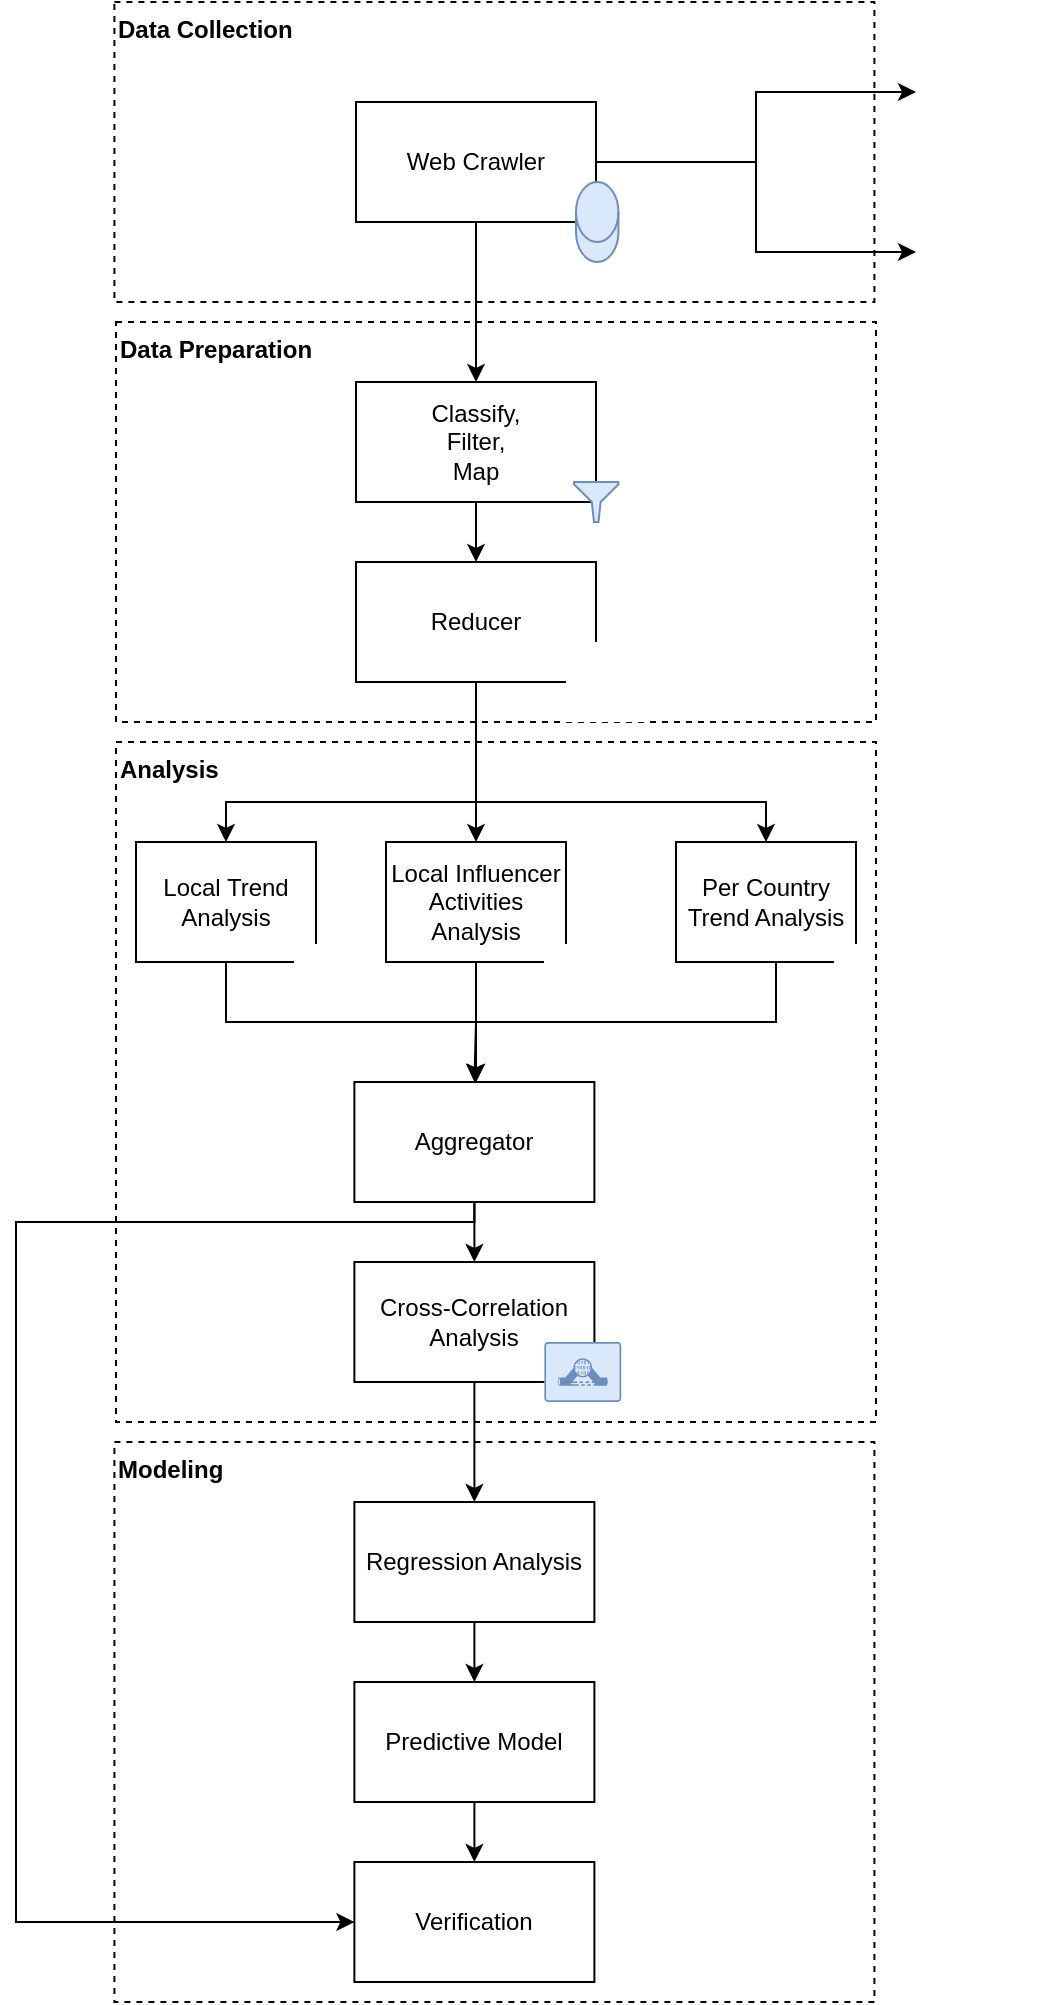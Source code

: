 <mxfile version="15.0.4" type="github"><diagram id="tHwyry5M2sbOU5c_TSdc" name="Page-1"><mxGraphModel dx="782" dy="436" grid="1" gridSize="10" guides="1" tooltips="1" connect="1" arrows="1" fold="1" page="1" pageScale="1" pageWidth="850" pageHeight="1100" math="0" shadow="0"><root><mxCell id="0"/><mxCell id="1" parent="0"/><mxCell id="-B3HgbfN-c5jEFYy5dRP-27" value="Analysis" style="rounded=0;whiteSpace=wrap;html=1;fillColor=none;dashed=1;align=left;verticalAlign=top;fontStyle=1" vertex="1" parent="1"><mxGeometry x="180" y="450" width="380" height="340" as="geometry"/></mxCell><mxCell id="-B3HgbfN-c5jEFYy5dRP-30" value="Modeling" style="rounded=0;whiteSpace=wrap;html=1;fillColor=none;dashed=1;align=left;verticalAlign=top;fontStyle=1" vertex="1" parent="1"><mxGeometry x="179.2" y="800" width="380" height="280" as="geometry"/></mxCell><mxCell id="-B3HgbfN-c5jEFYy5dRP-25" value="Data Preparation" style="rounded=0;whiteSpace=wrap;html=1;fillColor=none;dashed=1;align=left;verticalAlign=top;fontStyle=1" vertex="1" parent="1"><mxGeometry x="180" y="240" width="380" height="200" as="geometry"/></mxCell><mxCell id="-B3HgbfN-c5jEFYy5dRP-24" value="Data Collection" style="rounded=0;whiteSpace=wrap;html=1;fillColor=none;dashed=1;align=left;verticalAlign=top;fontStyle=1" vertex="1" parent="1"><mxGeometry x="179.2" y="80" width="380" height="150" as="geometry"/></mxCell><mxCell id="-B3HgbfN-c5jEFYy5dRP-29" value="" style="edgeStyle=orthogonalEdgeStyle;rounded=0;orthogonalLoop=1;jettySize=auto;html=1;" edge="1" parent="1" source="-B3HgbfN-c5jEFYy5dRP-38" target="-B3HgbfN-c5jEFYy5dRP-28"><mxGeometry relative="1" as="geometry"/></mxCell><mxCell id="-B3HgbfN-c5jEFYy5dRP-39" style="edgeStyle=orthogonalEdgeStyle;rounded=0;orthogonalLoop=1;jettySize=auto;html=1;" edge="1" parent="1" source="-B3HgbfN-c5jEFYy5dRP-21" target="-B3HgbfN-c5jEFYy5dRP-38"><mxGeometry relative="1" as="geometry"/></mxCell><mxCell id="-B3HgbfN-c5jEFYy5dRP-21" value="Cross-Correlation Analysis" style="rounded=0;whiteSpace=wrap;html=1;" vertex="1" parent="1"><mxGeometry x="299.2" y="710" width="120" height="60" as="geometry"/></mxCell><mxCell id="-B3HgbfN-c5jEFYy5dRP-4" style="edgeStyle=orthogonalEdgeStyle;rounded=0;orthogonalLoop=1;jettySize=auto;html=1;" edge="1" parent="1" source="-B3HgbfN-c5jEFYy5dRP-1" target="-B3HgbfN-c5jEFYy5dRP-2"><mxGeometry relative="1" as="geometry"/></mxCell><mxCell id="-B3HgbfN-c5jEFYy5dRP-5" style="edgeStyle=orthogonalEdgeStyle;rounded=0;orthogonalLoop=1;jettySize=auto;html=1;" edge="1" parent="1" source="-B3HgbfN-c5jEFYy5dRP-1" target="-B3HgbfN-c5jEFYy5dRP-3"><mxGeometry relative="1" as="geometry"/></mxCell><mxCell id="-B3HgbfN-c5jEFYy5dRP-9" value="" style="edgeStyle=orthogonalEdgeStyle;rounded=0;orthogonalLoop=1;jettySize=auto;html=1;" edge="1" parent="1" source="-B3HgbfN-c5jEFYy5dRP-1" target="-B3HgbfN-c5jEFYy5dRP-8"><mxGeometry relative="1" as="geometry"/></mxCell><mxCell id="-B3HgbfN-c5jEFYy5dRP-1" value="Web Crawler" style="rounded=0;whiteSpace=wrap;html=1;" vertex="1" parent="1"><mxGeometry x="300" y="130" width="120" height="60" as="geometry"/></mxCell><mxCell id="-B3HgbfN-c5jEFYy5dRP-2" value="" style="shape=image;verticalLabelPosition=bottom;labelBackgroundColor=#ffffff;verticalAlign=top;aspect=fixed;imageAspect=0;image=https://upload.wikimedia.org/wikipedia/commons/thumb/e/e7/Instagram_logo_2016.svg/768px-Instagram_logo_2016.svg.png;" vertex="1" parent="1"><mxGeometry x="580" y="90" width="70" height="70" as="geometry"/></mxCell><mxCell id="-B3HgbfN-c5jEFYy5dRP-3" value="" style="shape=image;verticalLabelPosition=bottom;labelBackgroundColor=#ffffff;verticalAlign=top;aspect=fixed;imageAspect=0;image=https://w7.pngwing.com/pngs/51/461/png-transparent-red-and-white-monster-illustration-computer-icons-sina-weibo-logo-weibo-miscellaneous-smile-red-thumbnail.png;" vertex="1" parent="1"><mxGeometry x="580" y="170" width="70" height="70" as="geometry"/></mxCell><mxCell id="-B3HgbfN-c5jEFYy5dRP-14" value="" style="edgeStyle=orthogonalEdgeStyle;rounded=0;orthogonalLoop=1;jettySize=auto;html=1;" edge="1" parent="1" source="-B3HgbfN-c5jEFYy5dRP-8" target="-B3HgbfN-c5jEFYy5dRP-13"><mxGeometry relative="1" as="geometry"/></mxCell><mxCell id="-B3HgbfN-c5jEFYy5dRP-8" value="Classify,&lt;br&gt;Filter,&lt;br&gt;Map" style="rounded=0;whiteSpace=wrap;html=1;" vertex="1" parent="1"><mxGeometry x="300" y="270" width="120" height="60" as="geometry"/></mxCell><mxCell id="-B3HgbfN-c5jEFYy5dRP-11" value="" style="aspect=fixed;pointerEvents=1;shadow=0;dashed=0;html=1;strokeColor=#6c8ebf;labelPosition=center;verticalLabelPosition=bottom;verticalAlign=top;align=center;fillColor=#dae8fc;shape=mxgraph.mscae.enterprise.filter" vertex="1" parent="1"><mxGeometry x="409" y="320" width="22.22" height="20" as="geometry"/></mxCell><mxCell id="-B3HgbfN-c5jEFYy5dRP-12" value="" style="shape=cylinder3;whiteSpace=wrap;html=1;boundedLbl=1;backgroundOutline=1;size=15;fillColor=#dae8fc;strokeColor=#6c8ebf;" vertex="1" parent="1"><mxGeometry x="410" y="170" width="21.22" height="40" as="geometry"/></mxCell><mxCell id="-B3HgbfN-c5jEFYy5dRP-17" value="" style="edgeStyle=orthogonalEdgeStyle;rounded=0;orthogonalLoop=1;jettySize=auto;html=1;" edge="1" parent="1" source="-B3HgbfN-c5jEFYy5dRP-13" target="-B3HgbfN-c5jEFYy5dRP-16"><mxGeometry relative="1" as="geometry"/></mxCell><mxCell id="-B3HgbfN-c5jEFYy5dRP-34" style="edgeStyle=orthogonalEdgeStyle;rounded=0;orthogonalLoop=1;jettySize=auto;html=1;entryX=0;entryY=0.5;entryDx=0;entryDy=0;" edge="1" parent="1" source="-B3HgbfN-c5jEFYy5dRP-53" target="-B3HgbfN-c5jEFYy5dRP-32"><mxGeometry relative="1" as="geometry"><Array as="points"><mxPoint x="359" y="690"/><mxPoint x="130" y="690"/><mxPoint x="130" y="1040"/></Array></mxGeometry></mxCell><mxCell id="-B3HgbfN-c5jEFYy5dRP-48" style="edgeStyle=orthogonalEdgeStyle;rounded=0;orthogonalLoop=1;jettySize=auto;html=1;" edge="1" parent="1" source="-B3HgbfN-c5jEFYy5dRP-13" target="-B3HgbfN-c5jEFYy5dRP-46"><mxGeometry relative="1" as="geometry"><Array as="points"><mxPoint x="360" y="480"/><mxPoint x="235" y="480"/></Array></mxGeometry></mxCell><mxCell id="-B3HgbfN-c5jEFYy5dRP-49" style="edgeStyle=orthogonalEdgeStyle;rounded=0;orthogonalLoop=1;jettySize=auto;html=1;" edge="1" parent="1" source="-B3HgbfN-c5jEFYy5dRP-13" target="-B3HgbfN-c5jEFYy5dRP-43"><mxGeometry relative="1" as="geometry"><Array as="points"><mxPoint x="360" y="480"/><mxPoint x="505" y="480"/></Array></mxGeometry></mxCell><mxCell id="-B3HgbfN-c5jEFYy5dRP-13" value="Reducer" style="rounded=0;whiteSpace=wrap;html=1;" vertex="1" parent="1"><mxGeometry x="300" y="360" width="120" height="60" as="geometry"/></mxCell><mxCell id="-B3HgbfN-c5jEFYy5dRP-15" value="" style="shape=image;html=1;verticalAlign=top;verticalLabelPosition=bottom;labelBackgroundColor=#ffffff;imageAspect=0;aspect=fixed;image=https://cdn3.iconfinder.com/data/icons/internet-relative/200/Sort-128.png;imageBackground=#ffffff;" vertex="1" parent="1"><mxGeometry x="405" y="400" width="40" height="40" as="geometry"/></mxCell><mxCell id="-B3HgbfN-c5jEFYy5dRP-22" value="" style="edgeStyle=orthogonalEdgeStyle;rounded=0;orthogonalLoop=1;jettySize=auto;html=1;" edge="1" parent="1" source="-B3HgbfN-c5jEFYy5dRP-16" target="-B3HgbfN-c5jEFYy5dRP-53"><mxGeometry relative="1" as="geometry"/></mxCell><mxCell id="-B3HgbfN-c5jEFYy5dRP-19" value="" style="points=[[0.015,0.015,0],[0.985,0.015,0],[0.985,0.985,0],[0.015,0.985,0],[0.25,0,0],[0.5,0,0],[0.75,0,0],[1,0.25,0],[1,0.5,0],[1,0.75,0],[0.75,1,0],[0.5,1,0],[0.25,1,0],[0,0.75,0],[0,0.5,0],[0,0.25,0]];verticalLabelPosition=bottom;html=1;verticalAlign=top;aspect=fixed;align=center;pointerEvents=1;shape=mxgraph.cisco19.rect;prIcon=analysis_correlation;fillColor=#dae8fc;strokeColor=#6c8ebf;" vertex="1" parent="1"><mxGeometry x="394.2" y="750" width="38.4" height="30" as="geometry"/></mxCell><mxCell id="-B3HgbfN-c5jEFYy5dRP-33" value="" style="edgeStyle=orthogonalEdgeStyle;rounded=0;orthogonalLoop=1;jettySize=auto;html=1;" edge="1" parent="1" source="-B3HgbfN-c5jEFYy5dRP-28" target="-B3HgbfN-c5jEFYy5dRP-32"><mxGeometry relative="1" as="geometry"/></mxCell><mxCell id="-B3HgbfN-c5jEFYy5dRP-28" value="Predictive Model" style="rounded=0;whiteSpace=wrap;html=1;" vertex="1" parent="1"><mxGeometry x="299.2" y="920" width="120" height="60" as="geometry"/></mxCell><mxCell id="-B3HgbfN-c5jEFYy5dRP-32" value="Verification" style="rounded=0;whiteSpace=wrap;html=1;" vertex="1" parent="1"><mxGeometry x="299.2" y="1010" width="120" height="60" as="geometry"/></mxCell><mxCell id="-B3HgbfN-c5jEFYy5dRP-38" value="Regression Analysis" style="rounded=0;whiteSpace=wrap;html=1;" vertex="1" parent="1"><mxGeometry x="299.2" y="830" width="120" height="60" as="geometry"/></mxCell><mxCell id="-B3HgbfN-c5jEFYy5dRP-41" value="" style="group" vertex="1" connectable="0" parent="1"><mxGeometry x="315" y="500" width="95" height="67" as="geometry"/></mxCell><mxCell id="-B3HgbfN-c5jEFYy5dRP-16" value="Local Influencer Activities Analysis" style="rounded=0;whiteSpace=wrap;html=1;" vertex="1" parent="-B3HgbfN-c5jEFYy5dRP-41"><mxGeometry width="90" height="60" as="geometry"/></mxCell><mxCell id="-B3HgbfN-c5jEFYy5dRP-18" value="" style="shape=image;html=1;verticalAlign=top;verticalLabelPosition=bottom;labelBackgroundColor=#ffffff;imageAspect=0;aspect=fixed;image=https://cdn4.iconfinder.com/data/icons/iphone_toolbar_icons/iphone_toolbar_icons/trend.png;imageBackground=#ffffff;" vertex="1" parent="-B3HgbfN-c5jEFYy5dRP-41"><mxGeometry x="79" y="51" width="16" height="16" as="geometry"/></mxCell><mxCell id="-B3HgbfN-c5jEFYy5dRP-42" value="" style="group" vertex="1" connectable="0" parent="1"><mxGeometry x="460" y="500" width="95" height="67" as="geometry"/></mxCell><mxCell id="-B3HgbfN-c5jEFYy5dRP-43" value="Per Country Trend Analysis" style="rounded=0;whiteSpace=wrap;html=1;" vertex="1" parent="-B3HgbfN-c5jEFYy5dRP-42"><mxGeometry width="90" height="60" as="geometry"/></mxCell><mxCell id="-B3HgbfN-c5jEFYy5dRP-44" value="" style="shape=image;html=1;verticalAlign=top;verticalLabelPosition=bottom;labelBackgroundColor=#ffffff;imageAspect=0;aspect=fixed;image=https://cdn4.iconfinder.com/data/icons/iphone_toolbar_icons/iphone_toolbar_icons/trend.png;imageBackground=#ffffff;" vertex="1" parent="-B3HgbfN-c5jEFYy5dRP-42"><mxGeometry x="79" y="51" width="16" height="16" as="geometry"/></mxCell><mxCell id="-B3HgbfN-c5jEFYy5dRP-45" value="" style="group" vertex="1" connectable="0" parent="1"><mxGeometry x="190" y="500" width="95" height="67" as="geometry"/></mxCell><mxCell id="-B3HgbfN-c5jEFYy5dRP-46" value="Local Trend Analysis" style="rounded=0;whiteSpace=wrap;html=1;" vertex="1" parent="-B3HgbfN-c5jEFYy5dRP-45"><mxGeometry width="90" height="60" as="geometry"/></mxCell><mxCell id="-B3HgbfN-c5jEFYy5dRP-47" value="" style="shape=image;html=1;verticalAlign=top;verticalLabelPosition=bottom;labelBackgroundColor=#ffffff;imageAspect=0;aspect=fixed;image=https://cdn4.iconfinder.com/data/icons/iphone_toolbar_icons/iphone_toolbar_icons/trend.png;imageBackground=#ffffff;" vertex="1" parent="-B3HgbfN-c5jEFYy5dRP-45"><mxGeometry x="79" y="51" width="16" height="16" as="geometry"/></mxCell><mxCell id="-B3HgbfN-c5jEFYy5dRP-50" style="edgeStyle=orthogonalEdgeStyle;rounded=0;orthogonalLoop=1;jettySize=auto;html=1;" edge="1" parent="1" source="-B3HgbfN-c5jEFYy5dRP-43" target="-B3HgbfN-c5jEFYy5dRP-53"><mxGeometry relative="1" as="geometry"><Array as="points"><mxPoint x="510" y="590"/><mxPoint x="360" y="590"/></Array></mxGeometry></mxCell><mxCell id="-B3HgbfN-c5jEFYy5dRP-51" style="edgeStyle=orthogonalEdgeStyle;rounded=0;orthogonalLoop=1;jettySize=auto;html=1;" edge="1" parent="1" source="-B3HgbfN-c5jEFYy5dRP-46" target="-B3HgbfN-c5jEFYy5dRP-53"><mxGeometry relative="1" as="geometry"><Array as="points"><mxPoint x="235" y="590"/><mxPoint x="360" y="590"/></Array></mxGeometry></mxCell><mxCell id="-B3HgbfN-c5jEFYy5dRP-54" style="edgeStyle=orthogonalEdgeStyle;rounded=0;orthogonalLoop=1;jettySize=auto;html=1;fontSize=18;" edge="1" parent="1" source="-B3HgbfN-c5jEFYy5dRP-53" target="-B3HgbfN-c5jEFYy5dRP-21"><mxGeometry relative="1" as="geometry"/></mxCell><mxCell id="-B3HgbfN-c5jEFYy5dRP-53" value="Aggregator" style="rounded=0;whiteSpace=wrap;html=1;" vertex="1" parent="1"><mxGeometry x="299.2" y="620" width="120" height="60" as="geometry"/></mxCell></root></mxGraphModel></diagram></mxfile>